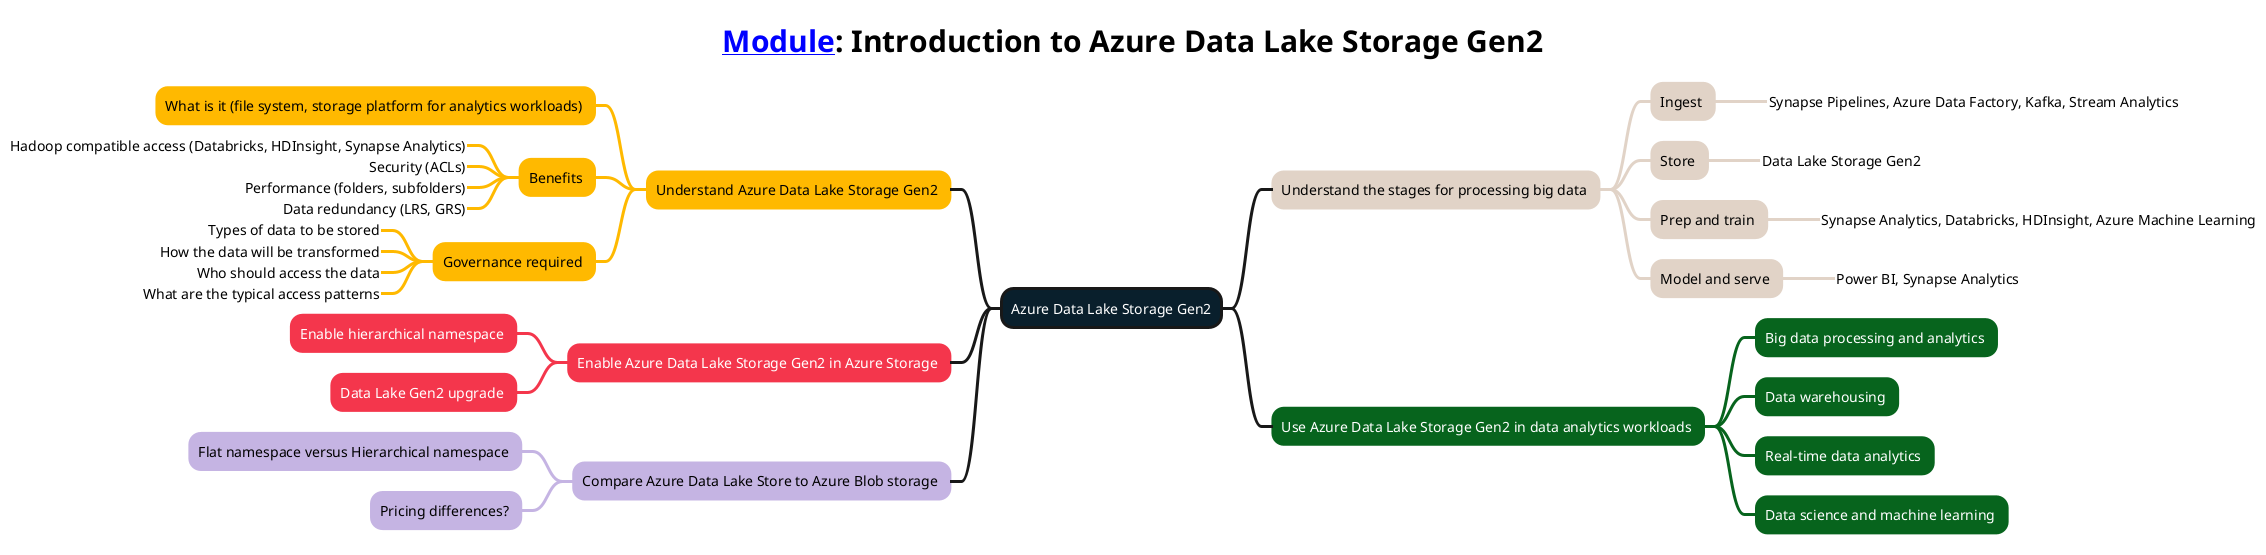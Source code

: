 @startmindmap
<style>
title {
        FontSize 30
        FontColor #000000
    }
mindmapDiagram {
    :depth(0) {
        BackgroundColor #091f2c
        FontColor #ffffff
        LineThickness 3.0
    }
    .topic1 {
        BackgroundColor #ffb900
        LineColor #ffb900
        LineThickness 3.0
        FontColor #000000
    }
    .topic2 {
        BackgroundColor #f4364c
        LineColor #f4364c
        LineThickness 3.0
        FontColor #ffffff
    }
    .topic3 {
        BackgroundColor #c5b4e3
        LineColor #c5b4e3
        LineThickness 3.0
        FontColor #000000
    }
    .topic4 {
        BackgroundColor #e1d3c7
        LineColor #e1d3c7
        LineThickness 3.0
        FontColor #000000
    }
    .topic5 {
        BackgroundColor #07641d
        LineColor #07641d
        LineThickness 3.0
        FontColor #ffffff
    }
}
</style>
title [[https://learn.microsoft.com/training/modules/introduction-to-azure-data-lake-storage Module]]: Introduction to Azure Data Lake Storage Gen2
+ Azure Data Lake Storage Gen2
-- Understand Azure Data Lake Storage Gen2 <<topic1>>
--- What is it (file system, storage platform for analytics workloads) <<topic1>>
--- Benefits <<topic1>>
----_ Hadoop compatible access (Databricks, HDInsight, Synapse Analytics)
----_ Security (ACLs)
----_ Performance (folders, subfolders)
----_ Data redundancy (LRS, GRS)
--- Governance required <<topic1>>
----_ Types of data to be stored
----_ How the data will be transformed
----_ Who should access the data
----_ What are the typical access patterns
-- Enable Azure Data Lake Storage Gen2 in Azure Storage <<topic2>>
--- Enable hierarchical namespace <<topic2>>
--- Data Lake Gen2 upgrade <<topic2>>
-- Compare Azure Data Lake Store to Azure Blob storage <<topic3>>
--- Flat namespace versus Hierarchical namespace <<topic3>>
--- Pricing differences? <<topic3>>
++ Understand the stages for processing big data <<topic4>>
+++ Ingest <<topic4>>
++++_ Synapse Pipelines, Azure Data Factory, Kafka, Stream Analytics
+++ Store <<topic4>>
++++_ Data Lake Storage Gen2
+++ Prep and train <<topic4>>
++++_ Synapse Analytics, Databricks, HDInsight, Azure Machine Learning
+++ Model and serve <<topic4>>
++++_ Power BI, Synapse Analytics
++ Use Azure Data Lake Storage Gen2 in data analytics workloads <<topic5>>
+++ Big data processing and analytics <<topic5>>
+++ Data warehousing <<topic5>>
+++ Real-time data analytics <<topic5>>
+++ Data science and machine learning <<topic5>>
@endmindmap